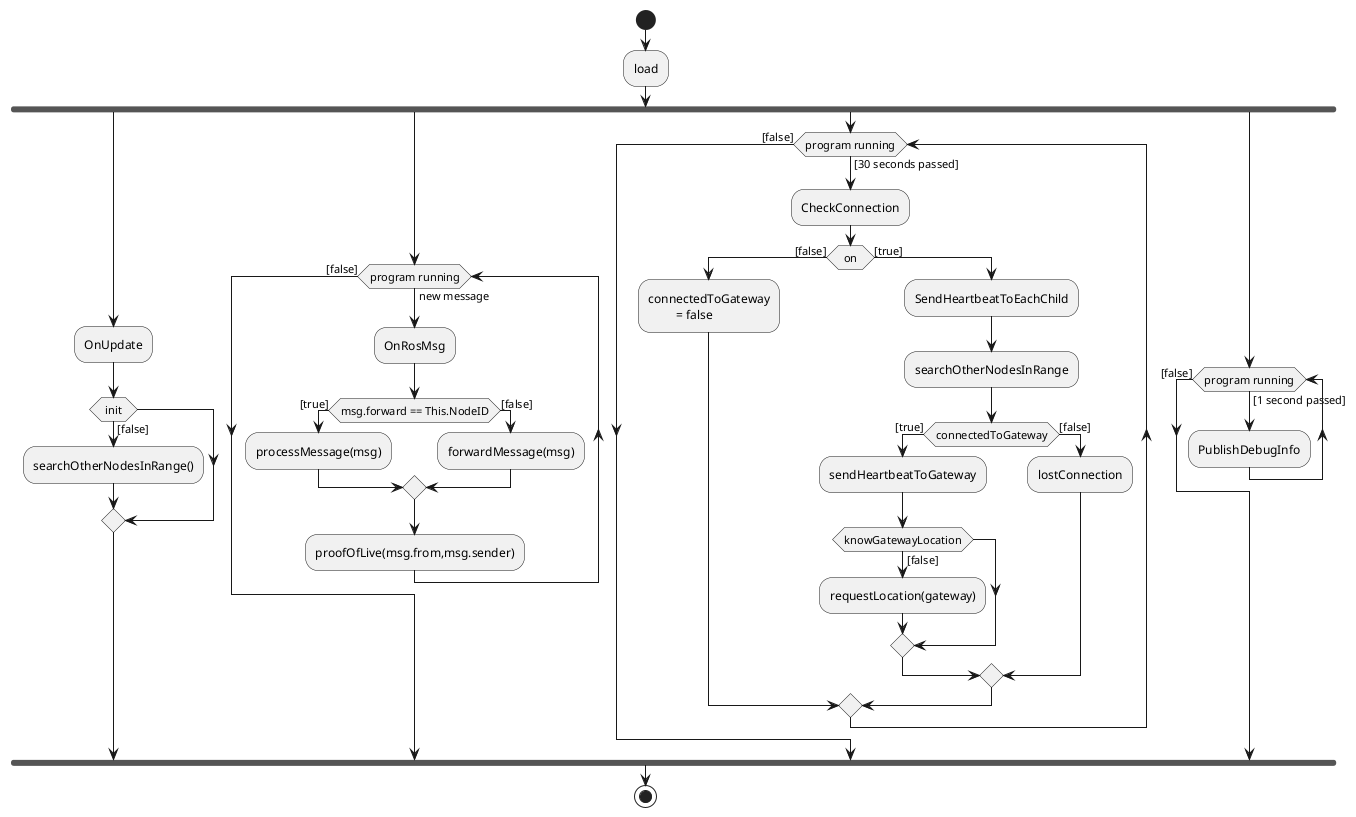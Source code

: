 @startuml
|MeshComponent|
start
:load;
fork
	:OnUpdate;
    if(init) then([false])
    :searchOtherNodesInRange();
    endif
fork again
	while (program running) is (new message)
	:OnRosMsg;
    if(msg.forward == This.NodeID) then([true])
    	:processMessage(msg);
    else([false])
    	:forwardMessage(msg);
	endif
	:proofOfLive(msg.from,msg.sender);
    endwhile ([false])
fork again
	while (program running) is ([30 seconds passed])
	:CheckConnection;
    if(on) then ([false])
    :connectedToGateway\n\t = false;
    else ([true])
    :SendHeartbeatToEachChild;
    :searchOtherNodesInRange;
    if(connectedToGateway) then([true])
    :sendHeartbeatToGateway;
    	if(knowGatewayLocation) then ([false])
        :requestLocation(gateway);
        endif
    else ([false])
    :lostConnection;
    endif
    endif
    endwhile ([false])
fork again
	while (program running) is ([1 second passed])
	:PublishDebugInfo;
    endwhile ([false]) 
end fork 
stop
@enduml